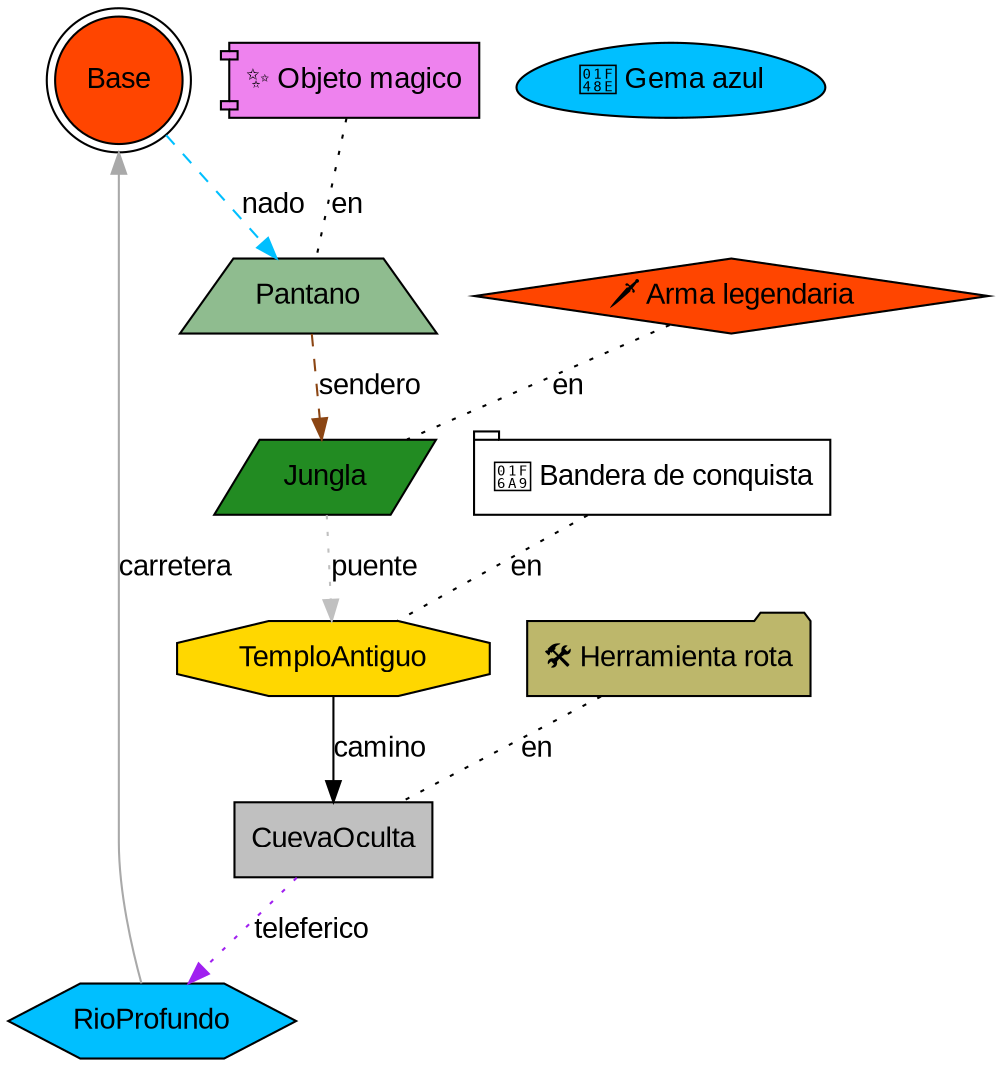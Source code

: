 digraph "Expedicion Volcanica" {
  // Configuración general
  graph [fontname="Arial", rankdir=TB, overlap=false, splines=true];
  node [fontname="Arial", style=filled];
  edge [fontname="Arial"];

  // Lugares
  "Base" [shape=doublecircle, fillcolor="orangered", label="Base", pos="0,0!"];
  "Pantano" [shape=trapezium, fillcolor="darkseagreen", label="Pantano", pos="1,2!"];
  "Jungla" [shape=parallelogram, fillcolor="forestgreen", label="Jungla", pos="2,4!"];
  "TemploAntiguo" [shape=octagon, fillcolor="gold", label="TemploAntiguo", pos="4,3!"];
  "RioProfundo" [shape=hexagon, fillcolor="deepskyblue", label="RioProfundo", pos="3,1!"];
  "CuevaOculta" [shape=box, fillcolor="gray", label="CuevaOculta", pos="5,0!"];

  // Objetos en coordenadas específicas
  "obj_Gema_azul" [shape=egg, fillcolor="deepskyblue", label="💎 Gema azul", pos="4,2!"];

  // Objetos en lugares
  "obj_Arma_legendaria" [shape=diamond, fillcolor="orangered", label="🗡️ Arma legendaria"];
  "obj_Arma_legendaria" -> "Jungla" [label="en", dir=none, style=dotted];
  "obj_Bandera_de_conquista" [shape=tab, fillcolor="white", label="🚩 Bandera de conquista"];
  "obj_Bandera_de_conquista" -> "TemploAntiguo" [label="en", dir=none, style=dotted];
  "obj_Objeto_magico" [shape=component, fillcolor="violet", label="✨ Objeto magico"];
  "obj_Objeto_magico" -> "Pantano" [label="en", dir=none, style=dotted];
  "obj_Herramienta_rota" [shape=folder, fillcolor="darkkhaki", label="🛠️ Herramienta rota"];
  "obj_Herramienta_rota" -> "CuevaOculta" [label="en", dir=none, style=dotted];

  // Conexiones entre lugares
  "Base" -> "Pantano" [label="nado", color="deepskyblue", style=dashed];
  "Pantano" -> "Jungla" [label="sendero", color="saddlebrown", style=dashed];
  "Jungla" -> "TemploAntiguo" [label="puente", color="gray", style=dotted];
  "TemploAntiguo" -> "CuevaOculta" [label="camino", color="black", style=solid];
  "RioProfundo" -> "Base" [label="carretera", color="darkgray", style=solid];
  "CuevaOculta" -> "RioProfundo" [label="teleferico", color="purple", style=dotted];
}
